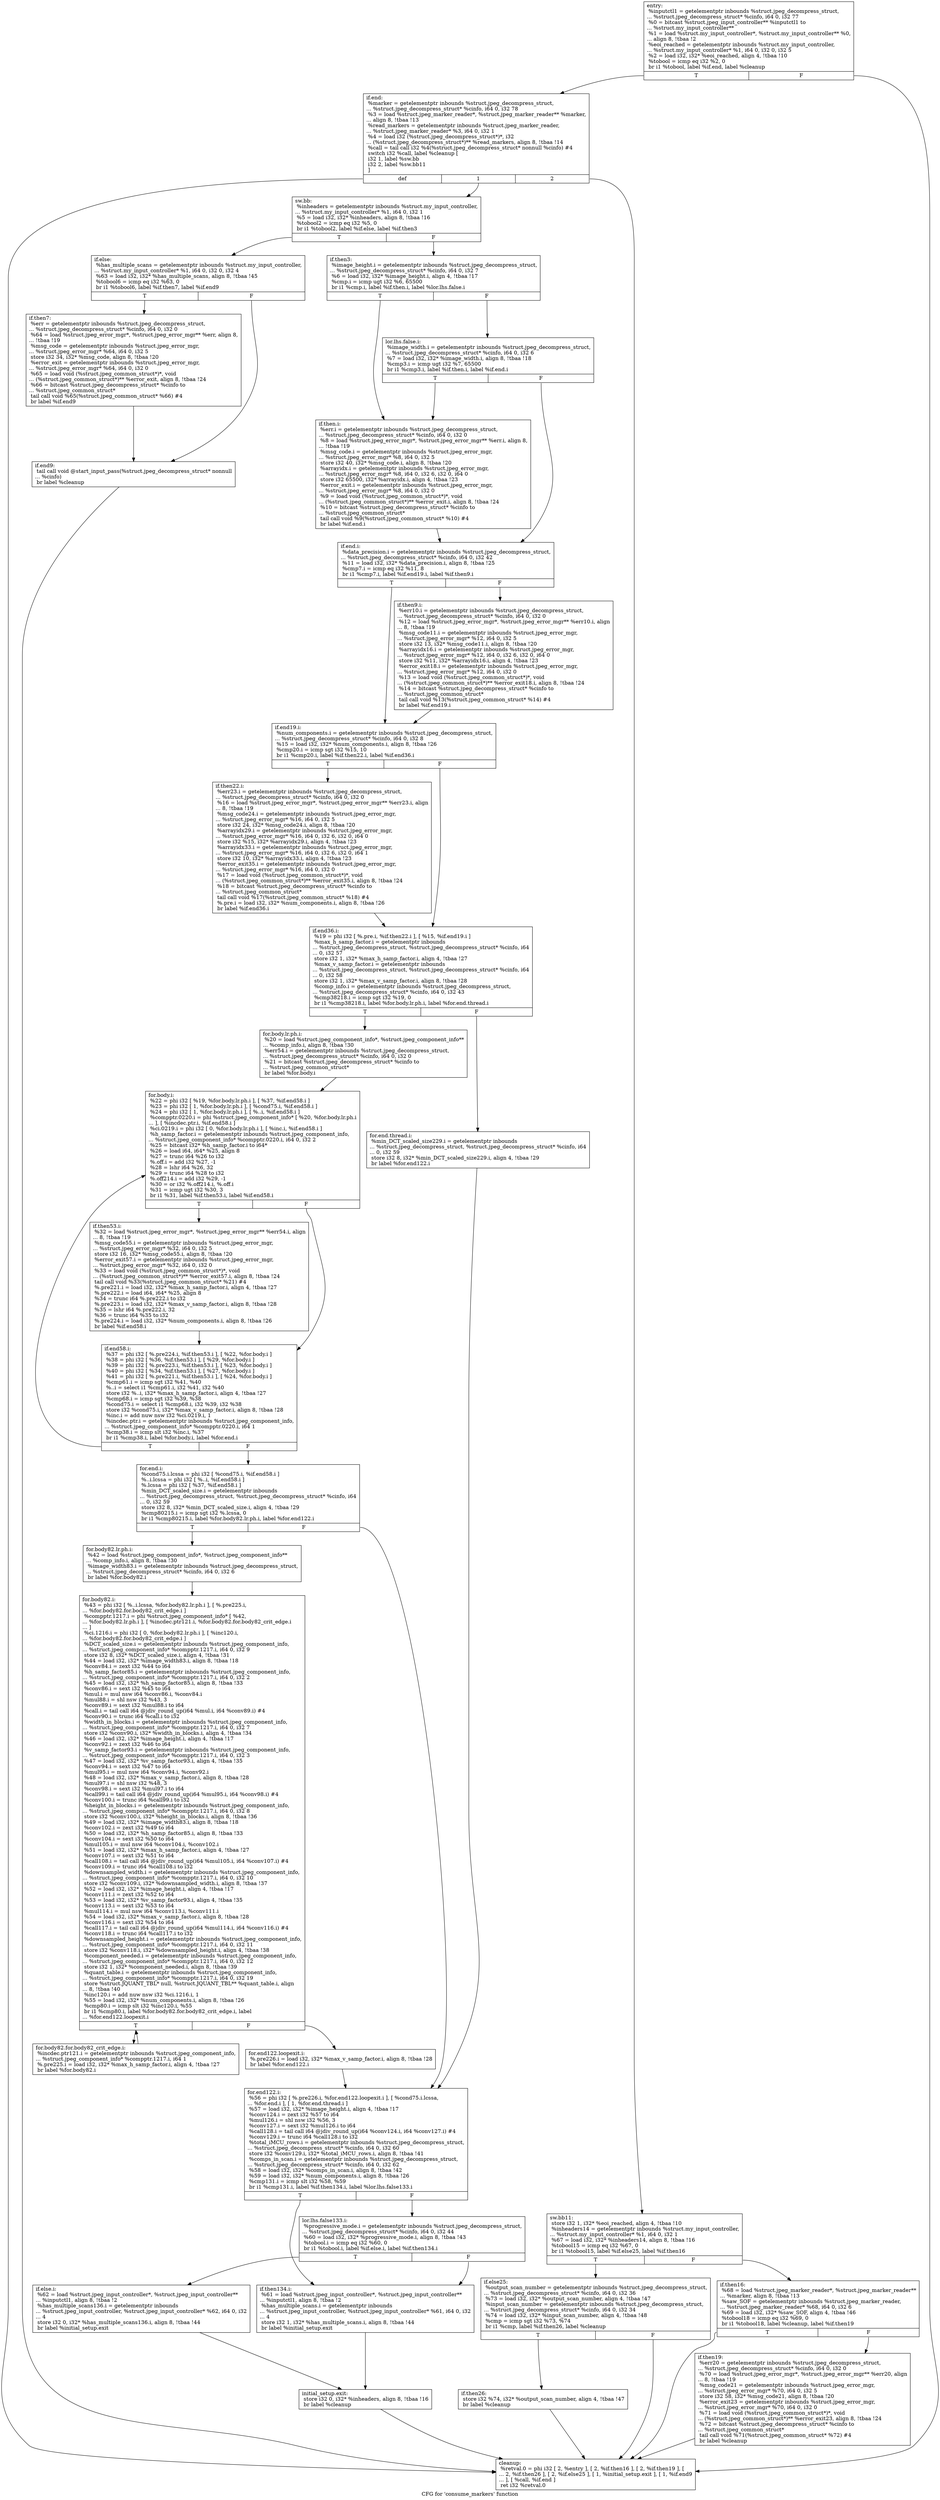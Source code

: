 digraph "CFG for 'consume_markers' function" {
	label="CFG for 'consume_markers' function";

	Node0x5178bf0 [shape=record,label="{entry:\l  %inputctl1 = getelementptr inbounds %struct.jpeg_decompress_struct,\l... %struct.jpeg_decompress_struct* %cinfo, i64 0, i32 77\l  %0 = bitcast %struct.jpeg_input_controller** %inputctl1 to\l... %struct.my_input_controller**\l  %1 = load %struct.my_input_controller*, %struct.my_input_controller** %0,\l... align 8, !tbaa !2\l  %eoi_reached = getelementptr inbounds %struct.my_input_controller,\l... %struct.my_input_controller* %1, i64 0, i32 0, i32 5\l  %2 = load i32, i32* %eoi_reached, align 4, !tbaa !10\l  %tobool = icmp eq i32 %2, 0\l  br i1 %tobool, label %if.end, label %cleanup\l|{<s0>T|<s1>F}}"];
	Node0x5178bf0:s0 -> Node0x5179bc0;
	Node0x5178bf0:s1 -> Node0x5179c70;
	Node0x5179bc0 [shape=record,label="{if.end:                                           \l  %marker = getelementptr inbounds %struct.jpeg_decompress_struct,\l... %struct.jpeg_decompress_struct* %cinfo, i64 0, i32 78\l  %3 = load %struct.jpeg_marker_reader*, %struct.jpeg_marker_reader** %marker,\l... align 8, !tbaa !13\l  %read_markers = getelementptr inbounds %struct.jpeg_marker_reader,\l... %struct.jpeg_marker_reader* %3, i64 0, i32 1\l  %4 = load i32 (%struct.jpeg_decompress_struct*)*, i32\l... (%struct.jpeg_decompress_struct*)** %read_markers, align 8, !tbaa !14\l  %call = tail call i32 %4(%struct.jpeg_decompress_struct* nonnull %cinfo) #4\l  switch i32 %call, label %cleanup [\l    i32 1, label %sw.bb\l    i32 2, label %sw.bb11\l  ]\l|{<s0>def|<s1>1|<s2>2}}"];
	Node0x5179bc0:s0 -> Node0x5179c70;
	Node0x5179bc0:s1 -> Node0x517a410;
	Node0x5179bc0:s2 -> Node0x517a520;
	Node0x517a410 [shape=record,label="{sw.bb:                                            \l  %inheaders = getelementptr inbounds %struct.my_input_controller,\l... %struct.my_input_controller* %1, i64 0, i32 1\l  %5 = load i32, i32* %inheaders, align 8, !tbaa !16\l  %tobool2 = icmp eq i32 %5, 0\l  br i1 %tobool2, label %if.else, label %if.then3\l|{<s0>T|<s1>F}}"];
	Node0x517a410:s0 -> Node0x517af70;
	Node0x517a410:s1 -> Node0x517b020;
	Node0x517b020 [shape=record,label="{if.then3:                                         \l  %image_height.i = getelementptr inbounds %struct.jpeg_decompress_struct,\l... %struct.jpeg_decompress_struct* %cinfo, i64 0, i32 7\l  %6 = load i32, i32* %image_height.i, align 4, !tbaa !17\l  %cmp.i = icmp ugt i32 %6, 65500\l  br i1 %cmp.i, label %if.then.i, label %lor.lhs.false.i\l|{<s0>T|<s1>F}}"];
	Node0x517b020:s0 -> Node0x517b490;
	Node0x517b020:s1 -> Node0x517b570;
	Node0x517b570 [shape=record,label="{lor.lhs.false.i:                                  \l  %image_width.i = getelementptr inbounds %struct.jpeg_decompress_struct,\l... %struct.jpeg_decompress_struct* %cinfo, i64 0, i32 6\l  %7 = load i32, i32* %image_width.i, align 8, !tbaa !18\l  %cmp3.i = icmp ugt i32 %7, 65500\l  br i1 %cmp3.i, label %if.then.i, label %if.end.i\l|{<s0>T|<s1>F}}"];
	Node0x517b570:s0 -> Node0x517b490;
	Node0x517b570:s1 -> Node0x517b9c0;
	Node0x517b490 [shape=record,label="{if.then.i:                                        \l  %err.i = getelementptr inbounds %struct.jpeg_decompress_struct,\l... %struct.jpeg_decompress_struct* %cinfo, i64 0, i32 0\l  %8 = load %struct.jpeg_error_mgr*, %struct.jpeg_error_mgr** %err.i, align 8,\l... !tbaa !19\l  %msg_code.i = getelementptr inbounds %struct.jpeg_error_mgr,\l... %struct.jpeg_error_mgr* %8, i64 0, i32 5\l  store i32 40, i32* %msg_code.i, align 8, !tbaa !20\l  %arrayidx.i = getelementptr inbounds %struct.jpeg_error_mgr,\l... %struct.jpeg_error_mgr* %8, i64 0, i32 6, i32 0, i64 0\l  store i32 65500, i32* %arrayidx.i, align 4, !tbaa !23\l  %error_exit.i = getelementptr inbounds %struct.jpeg_error_mgr,\l... %struct.jpeg_error_mgr* %8, i64 0, i32 0\l  %9 = load void (%struct.jpeg_common_struct*)*, void\l... (%struct.jpeg_common_struct*)** %error_exit.i, align 8, !tbaa !24\l  %10 = bitcast %struct.jpeg_decompress_struct* %cinfo to\l... %struct.jpeg_common_struct*\l  tail call void %9(%struct.jpeg_common_struct* %10) #4\l  br label %if.end.i\l}"];
	Node0x517b490 -> Node0x517b9c0;
	Node0x517b9c0 [shape=record,label="{if.end.i:                                         \l  %data_precision.i = getelementptr inbounds %struct.jpeg_decompress_struct,\l... %struct.jpeg_decompress_struct* %cinfo, i64 0, i32 42\l  %11 = load i32, i32* %data_precision.i, align 8, !tbaa !25\l  %cmp7.i = icmp eq i32 %11, 8\l  br i1 %cmp7.i, label %if.end19.i, label %if.then9.i\l|{<s0>T|<s1>F}}"];
	Node0x517b9c0:s0 -> Node0x517cc00;
	Node0x517b9c0:s1 -> Node0x5174200;
	Node0x5174200 [shape=record,label="{if.then9.i:                                       \l  %err10.i = getelementptr inbounds %struct.jpeg_decompress_struct,\l... %struct.jpeg_decompress_struct* %cinfo, i64 0, i32 0\l  %12 = load %struct.jpeg_error_mgr*, %struct.jpeg_error_mgr** %err10.i, align\l... 8, !tbaa !19\l  %msg_code11.i = getelementptr inbounds %struct.jpeg_error_mgr,\l... %struct.jpeg_error_mgr* %12, i64 0, i32 5\l  store i32 13, i32* %msg_code11.i, align 8, !tbaa !20\l  %arrayidx16.i = getelementptr inbounds %struct.jpeg_error_mgr,\l... %struct.jpeg_error_mgr* %12, i64 0, i32 6, i32 0, i64 0\l  store i32 %11, i32* %arrayidx16.i, align 4, !tbaa !23\l  %error_exit18.i = getelementptr inbounds %struct.jpeg_error_mgr,\l... %struct.jpeg_error_mgr* %12, i64 0, i32 0\l  %13 = load void (%struct.jpeg_common_struct*)*, void\l... (%struct.jpeg_common_struct*)** %error_exit18.i, align 8, !tbaa !24\l  %14 = bitcast %struct.jpeg_decompress_struct* %cinfo to\l... %struct.jpeg_common_struct*\l  tail call void %13(%struct.jpeg_common_struct* %14) #4\l  br label %if.end19.i\l}"];
	Node0x5174200 -> Node0x517cc00;
	Node0x517cc00 [shape=record,label="{if.end19.i:                                       \l  %num_components.i = getelementptr inbounds %struct.jpeg_decompress_struct,\l... %struct.jpeg_decompress_struct* %cinfo, i64 0, i32 8\l  %15 = load i32, i32* %num_components.i, align 8, !tbaa !26\l  %cmp20.i = icmp sgt i32 %15, 10\l  br i1 %cmp20.i, label %if.then22.i, label %if.end36.i\l|{<s0>T|<s1>F}}"];
	Node0x517cc00:s0 -> Node0x517f430;
	Node0x517cc00:s1 -> Node0x517f4e0;
	Node0x517f430 [shape=record,label="{if.then22.i:                                      \l  %err23.i = getelementptr inbounds %struct.jpeg_decompress_struct,\l... %struct.jpeg_decompress_struct* %cinfo, i64 0, i32 0\l  %16 = load %struct.jpeg_error_mgr*, %struct.jpeg_error_mgr** %err23.i, align\l... 8, !tbaa !19\l  %msg_code24.i = getelementptr inbounds %struct.jpeg_error_mgr,\l... %struct.jpeg_error_mgr* %16, i64 0, i32 5\l  store i32 24, i32* %msg_code24.i, align 8, !tbaa !20\l  %arrayidx29.i = getelementptr inbounds %struct.jpeg_error_mgr,\l... %struct.jpeg_error_mgr* %16, i64 0, i32 6, i32 0, i64 0\l  store i32 %15, i32* %arrayidx29.i, align 4, !tbaa !23\l  %arrayidx33.i = getelementptr inbounds %struct.jpeg_error_mgr,\l... %struct.jpeg_error_mgr* %16, i64 0, i32 6, i32 0, i64 1\l  store i32 10, i32* %arrayidx33.i, align 4, !tbaa !23\l  %error_exit35.i = getelementptr inbounds %struct.jpeg_error_mgr,\l... %struct.jpeg_error_mgr* %16, i64 0, i32 0\l  %17 = load void (%struct.jpeg_common_struct*)*, void\l... (%struct.jpeg_common_struct*)** %error_exit35.i, align 8, !tbaa !24\l  %18 = bitcast %struct.jpeg_decompress_struct* %cinfo to\l... %struct.jpeg_common_struct*\l  tail call void %17(%struct.jpeg_common_struct* %18) #4\l  %.pre.i = load i32, i32* %num_components.i, align 8, !tbaa !26\l  br label %if.end36.i\l}"];
	Node0x517f430 -> Node0x517f4e0;
	Node0x517f4e0 [shape=record,label="{if.end36.i:                                       \l  %19 = phi i32 [ %.pre.i, %if.then22.i ], [ %15, %if.end19.i ]\l  %max_h_samp_factor.i = getelementptr inbounds\l... %struct.jpeg_decompress_struct, %struct.jpeg_decompress_struct* %cinfo, i64\l... 0, i32 57\l  store i32 1, i32* %max_h_samp_factor.i, align 4, !tbaa !27\l  %max_v_samp_factor.i = getelementptr inbounds\l... %struct.jpeg_decompress_struct, %struct.jpeg_decompress_struct* %cinfo, i64\l... 0, i32 58\l  store i32 1, i32* %max_v_samp_factor.i, align 8, !tbaa !28\l  %comp_info.i = getelementptr inbounds %struct.jpeg_decompress_struct,\l... %struct.jpeg_decompress_struct* %cinfo, i64 0, i32 43\l  %cmp38218.i = icmp sgt i32 %19, 0\l  br i1 %cmp38218.i, label %for.body.lr.ph.i, label %for.end.thread.i\l|{<s0>T|<s1>F}}"];
	Node0x517f4e0:s0 -> Node0x517beb0;
	Node0x517f4e0:s1 -> Node0x517bfb0;
	Node0x517bfb0 [shape=record,label="{for.end.thread.i:                                 \l  %min_DCT_scaled_size229.i = getelementptr inbounds\l... %struct.jpeg_decompress_struct, %struct.jpeg_decompress_struct* %cinfo, i64\l... 0, i32 59\l  store i32 8, i32* %min_DCT_scaled_size229.i, align 4, !tbaa !29\l  br label %for.end122.i\l}"];
	Node0x517bfb0 -> Node0x5181630;
	Node0x517beb0 [shape=record,label="{for.body.lr.ph.i:                                 \l  %20 = load %struct.jpeg_component_info*, %struct.jpeg_component_info**\l... %comp_info.i, align 8, !tbaa !30\l  %err54.i = getelementptr inbounds %struct.jpeg_decompress_struct,\l... %struct.jpeg_decompress_struct* %cinfo, i64 0, i32 0\l  %21 = bitcast %struct.jpeg_decompress_struct* %cinfo to\l... %struct.jpeg_common_struct*\l  br label %for.body.i\l}"];
	Node0x517beb0 -> Node0x51818f0;
	Node0x51818f0 [shape=record,label="{for.body.i:                                       \l  %22 = phi i32 [ %19, %for.body.lr.ph.i ], [ %37, %if.end58.i ]\l  %23 = phi i32 [ 1, %for.body.lr.ph.i ], [ %cond75.i, %if.end58.i ]\l  %24 = phi i32 [ 1, %for.body.lr.ph.i ], [ %..i, %if.end58.i ]\l  %compptr.0220.i = phi %struct.jpeg_component_info* [ %20, %for.body.lr.ph.i\l... ], [ %incdec.ptr.i, %if.end58.i ]\l  %ci.0219.i = phi i32 [ 0, %for.body.lr.ph.i ], [ %inc.i, %if.end58.i ]\l  %h_samp_factor.i = getelementptr inbounds %struct.jpeg_component_info,\l... %struct.jpeg_component_info* %compptr.0220.i, i64 0, i32 2\l  %25 = bitcast i32* %h_samp_factor.i to i64*\l  %26 = load i64, i64* %25, align 8\l  %27 = trunc i64 %26 to i32\l  %.off.i = add i32 %27, -1\l  %28 = lshr i64 %26, 32\l  %29 = trunc i64 %28 to i32\l  %.off214.i = add i32 %29, -1\l  %30 = or i32 %.off214.i, %.off.i\l  %31 = icmp ugt i32 %30, 3\l  br i1 %31, label %if.then53.i, label %if.end58.i\l|{<s0>T|<s1>F}}"];
	Node0x51818f0:s0 -> Node0x5182760;
	Node0x51818f0:s1 -> Node0x5181a80;
	Node0x5182760 [shape=record,label="{if.then53.i:                                      \l  %32 = load %struct.jpeg_error_mgr*, %struct.jpeg_error_mgr** %err54.i, align\l... 8, !tbaa !19\l  %msg_code55.i = getelementptr inbounds %struct.jpeg_error_mgr,\l... %struct.jpeg_error_mgr* %32, i64 0, i32 5\l  store i32 16, i32* %msg_code55.i, align 8, !tbaa !20\l  %error_exit57.i = getelementptr inbounds %struct.jpeg_error_mgr,\l... %struct.jpeg_error_mgr* %32, i64 0, i32 0\l  %33 = load void (%struct.jpeg_common_struct*)*, void\l... (%struct.jpeg_common_struct*)** %error_exit57.i, align 8, !tbaa !24\l  tail call void %33(%struct.jpeg_common_struct* %21) #4\l  %.pre221.i = load i32, i32* %max_h_samp_factor.i, align 4, !tbaa !27\l  %.pre222.i = load i64, i64* %25, align 8\l  %34 = trunc i64 %.pre222.i to i32\l  %.pre223.i = load i32, i32* %max_v_samp_factor.i, align 8, !tbaa !28\l  %35 = lshr i64 %.pre222.i, 32\l  %36 = trunc i64 %35 to i32\l  %.pre224.i = load i32, i32* %num_components.i, align 8, !tbaa !26\l  br label %if.end58.i\l}"];
	Node0x5182760 -> Node0x5181a80;
	Node0x5181a80 [shape=record,label="{if.end58.i:                                       \l  %37 = phi i32 [ %.pre224.i, %if.then53.i ], [ %22, %for.body.i ]\l  %38 = phi i32 [ %36, %if.then53.i ], [ %29, %for.body.i ]\l  %39 = phi i32 [ %.pre223.i, %if.then53.i ], [ %23, %for.body.i ]\l  %40 = phi i32 [ %34, %if.then53.i ], [ %27, %for.body.i ]\l  %41 = phi i32 [ %.pre221.i, %if.then53.i ], [ %24, %for.body.i ]\l  %cmp61.i = icmp sgt i32 %41, %40\l  %..i = select i1 %cmp61.i, i32 %41, i32 %40\l  store i32 %..i, i32* %max_h_samp_factor.i, align 4, !tbaa !27\l  %cmp68.i = icmp sgt i32 %39, %38\l  %cond75.i = select i1 %cmp68.i, i32 %39, i32 %38\l  store i32 %cond75.i, i32* %max_v_samp_factor.i, align 8, !tbaa !28\l  %inc.i = add nuw nsw i32 %ci.0219.i, 1\l  %incdec.ptr.i = getelementptr inbounds %struct.jpeg_component_info,\l... %struct.jpeg_component_info* %compptr.0220.i, i64 1\l  %cmp38.i = icmp slt i32 %inc.i, %37\l  br i1 %cmp38.i, label %for.body.i, label %for.end.i\l|{<s0>T|<s1>F}}"];
	Node0x5181a80:s0 -> Node0x51818f0;
	Node0x5181a80:s1 -> Node0x5184560;
	Node0x5184560 [shape=record,label="{for.end.i:                                        \l  %cond75.i.lcssa = phi i32 [ %cond75.i, %if.end58.i ]\l  %..i.lcssa = phi i32 [ %..i, %if.end58.i ]\l  %.lcssa = phi i32 [ %37, %if.end58.i ]\l  %min_DCT_scaled_size.i = getelementptr inbounds\l... %struct.jpeg_decompress_struct, %struct.jpeg_decompress_struct* %cinfo, i64\l... 0, i32 59\l  store i32 8, i32* %min_DCT_scaled_size.i, align 4, !tbaa !29\l  %cmp80215.i = icmp sgt i32 %.lcssa, 0\l  br i1 %cmp80215.i, label %for.body82.lr.ph.i, label %for.end122.i\l|{<s0>T|<s1>F}}"];
	Node0x5184560:s0 -> Node0x517d3f0;
	Node0x5184560:s1 -> Node0x5181630;
	Node0x517d3f0 [shape=record,label="{for.body82.lr.ph.i:                               \l  %42 = load %struct.jpeg_component_info*, %struct.jpeg_component_info**\l... %comp_info.i, align 8, !tbaa !30\l  %image_width83.i = getelementptr inbounds %struct.jpeg_decompress_struct,\l... %struct.jpeg_decompress_struct* %cinfo, i64 0, i32 6\l  br label %for.body82.i\l}"];
	Node0x517d3f0 -> Node0x5185ee0;
	Node0x5185ee0 [shape=record,label="{for.body82.i:                                     \l  %43 = phi i32 [ %..i.lcssa, %for.body82.lr.ph.i ], [ %.pre225.i,\l... %for.body82.for.body82_crit_edge.i ]\l  %compptr.1217.i = phi %struct.jpeg_component_info* [ %42,\l... %for.body82.lr.ph.i ], [ %incdec.ptr121.i, %for.body82.for.body82_crit_edge.i\l... ]\l  %ci.1216.i = phi i32 [ 0, %for.body82.lr.ph.i ], [ %inc120.i,\l... %for.body82.for.body82_crit_edge.i ]\l  %DCT_scaled_size.i = getelementptr inbounds %struct.jpeg_component_info,\l... %struct.jpeg_component_info* %compptr.1217.i, i64 0, i32 9\l  store i32 8, i32* %DCT_scaled_size.i, align 4, !tbaa !31\l  %44 = load i32, i32* %image_width83.i, align 8, !tbaa !18\l  %conv84.i = zext i32 %44 to i64\l  %h_samp_factor85.i = getelementptr inbounds %struct.jpeg_component_info,\l... %struct.jpeg_component_info* %compptr.1217.i, i64 0, i32 2\l  %45 = load i32, i32* %h_samp_factor85.i, align 8, !tbaa !33\l  %conv86.i = sext i32 %45 to i64\l  %mul.i = mul nsw i64 %conv86.i, %conv84.i\l  %mul88.i = shl nsw i32 %43, 3\l  %conv89.i = sext i32 %mul88.i to i64\l  %call.i = tail call i64 @jdiv_round_up(i64 %mul.i, i64 %conv89.i) #4\l  %conv90.i = trunc i64 %call.i to i32\l  %width_in_blocks.i = getelementptr inbounds %struct.jpeg_component_info,\l... %struct.jpeg_component_info* %compptr.1217.i, i64 0, i32 7\l  store i32 %conv90.i, i32* %width_in_blocks.i, align 4, !tbaa !34\l  %46 = load i32, i32* %image_height.i, align 4, !tbaa !17\l  %conv92.i = zext i32 %46 to i64\l  %v_samp_factor93.i = getelementptr inbounds %struct.jpeg_component_info,\l... %struct.jpeg_component_info* %compptr.1217.i, i64 0, i32 3\l  %47 = load i32, i32* %v_samp_factor93.i, align 4, !tbaa !35\l  %conv94.i = sext i32 %47 to i64\l  %mul95.i = mul nsw i64 %conv94.i, %conv92.i\l  %48 = load i32, i32* %max_v_samp_factor.i, align 8, !tbaa !28\l  %mul97.i = shl nsw i32 %48, 3\l  %conv98.i = sext i32 %mul97.i to i64\l  %call99.i = tail call i64 @jdiv_round_up(i64 %mul95.i, i64 %conv98.i) #4\l  %conv100.i = trunc i64 %call99.i to i32\l  %height_in_blocks.i = getelementptr inbounds %struct.jpeg_component_info,\l... %struct.jpeg_component_info* %compptr.1217.i, i64 0, i32 8\l  store i32 %conv100.i, i32* %height_in_blocks.i, align 8, !tbaa !36\l  %49 = load i32, i32* %image_width83.i, align 8, !tbaa !18\l  %conv102.i = zext i32 %49 to i64\l  %50 = load i32, i32* %h_samp_factor85.i, align 8, !tbaa !33\l  %conv104.i = sext i32 %50 to i64\l  %mul105.i = mul nsw i64 %conv104.i, %conv102.i\l  %51 = load i32, i32* %max_h_samp_factor.i, align 4, !tbaa !27\l  %conv107.i = sext i32 %51 to i64\l  %call108.i = tail call i64 @jdiv_round_up(i64 %mul105.i, i64 %conv107.i) #4\l  %conv109.i = trunc i64 %call108.i to i32\l  %downsampled_width.i = getelementptr inbounds %struct.jpeg_component_info,\l... %struct.jpeg_component_info* %compptr.1217.i, i64 0, i32 10\l  store i32 %conv109.i, i32* %downsampled_width.i, align 8, !tbaa !37\l  %52 = load i32, i32* %image_height.i, align 4, !tbaa !17\l  %conv111.i = zext i32 %52 to i64\l  %53 = load i32, i32* %v_samp_factor93.i, align 4, !tbaa !35\l  %conv113.i = sext i32 %53 to i64\l  %mul114.i = mul nsw i64 %conv113.i, %conv111.i\l  %54 = load i32, i32* %max_v_samp_factor.i, align 8, !tbaa !28\l  %conv116.i = sext i32 %54 to i64\l  %call117.i = tail call i64 @jdiv_round_up(i64 %mul114.i, i64 %conv116.i) #4\l  %conv118.i = trunc i64 %call117.i to i32\l  %downsampled_height.i = getelementptr inbounds %struct.jpeg_component_info,\l... %struct.jpeg_component_info* %compptr.1217.i, i64 0, i32 11\l  store i32 %conv118.i, i32* %downsampled_height.i, align 4, !tbaa !38\l  %component_needed.i = getelementptr inbounds %struct.jpeg_component_info,\l... %struct.jpeg_component_info* %compptr.1217.i, i64 0, i32 12\l  store i32 1, i32* %component_needed.i, align 8, !tbaa !39\l  %quant_table.i = getelementptr inbounds %struct.jpeg_component_info,\l... %struct.jpeg_component_info* %compptr.1217.i, i64 0, i32 19\l  store %struct.JQUANT_TBL* null, %struct.JQUANT_TBL** %quant_table.i, align\l... 8, !tbaa !40\l  %inc120.i = add nuw nsw i32 %ci.1216.i, 1\l  %55 = load i32, i32* %num_components.i, align 8, !tbaa !26\l  %cmp80.i = icmp slt i32 %inc120.i, %55\l  br i1 %cmp80.i, label %for.body82.for.body82_crit_edge.i, label\l... %for.end122.loopexit.i\l|{<s0>T|<s1>F}}"];
	Node0x5185ee0:s0 -> Node0x5186090;
	Node0x5185ee0:s1 -> Node0x518cb30;
	Node0x5186090 [shape=record,label="{for.body82.for.body82_crit_edge.i:                \l  %incdec.ptr121.i = getelementptr inbounds %struct.jpeg_component_info,\l... %struct.jpeg_component_info* %compptr.1217.i, i64 1\l  %.pre225.i = load i32, i32* %max_h_samp_factor.i, align 4, !tbaa !27\l  br label %for.body82.i\l}"];
	Node0x5186090 -> Node0x5185ee0;
	Node0x518cb30 [shape=record,label="{for.end122.loopexit.i:                            \l  %.pre226.i = load i32, i32* %max_v_samp_factor.i, align 8, !tbaa !28\l  br label %for.end122.i\l}"];
	Node0x518cb30 -> Node0x5181630;
	Node0x5181630 [shape=record,label="{for.end122.i:                                     \l  %56 = phi i32 [ %.pre226.i, %for.end122.loopexit.i ], [ %cond75.i.lcssa,\l... %for.end.i ], [ 1, %for.end.thread.i ]\l  %57 = load i32, i32* %image_height.i, align 4, !tbaa !17\l  %conv124.i = zext i32 %57 to i64\l  %mul126.i = shl nsw i32 %56, 3\l  %conv127.i = sext i32 %mul126.i to i64\l  %call128.i = tail call i64 @jdiv_round_up(i64 %conv124.i, i64 %conv127.i) #4\l  %conv129.i = trunc i64 %call128.i to i32\l  %total_iMCU_rows.i = getelementptr inbounds %struct.jpeg_decompress_struct,\l... %struct.jpeg_decompress_struct* %cinfo, i64 0, i32 60\l  store i32 %conv129.i, i32* %total_iMCU_rows.i, align 8, !tbaa !41\l  %comps_in_scan.i = getelementptr inbounds %struct.jpeg_decompress_struct,\l... %struct.jpeg_decompress_struct* %cinfo, i64 0, i32 62\l  %58 = load i32, i32* %comps_in_scan.i, align 8, !tbaa !42\l  %59 = load i32, i32* %num_components.i, align 8, !tbaa !26\l  %cmp131.i = icmp slt i32 %58, %59\l  br i1 %cmp131.i, label %if.then134.i, label %lor.lhs.false133.i\l|{<s0>T|<s1>F}}"];
	Node0x5181630:s0 -> Node0x518d740;
	Node0x5181630:s1 -> Node0x518d850;
	Node0x518d850 [shape=record,label="{lor.lhs.false133.i:                               \l  %progressive_mode.i = getelementptr inbounds %struct.jpeg_decompress_struct,\l... %struct.jpeg_decompress_struct* %cinfo, i64 0, i32 44\l  %60 = load i32, i32* %progressive_mode.i, align 8, !tbaa !43\l  %tobool.i = icmp eq i32 %60, 0\l  br i1 %tobool.i, label %if.else.i, label %if.then134.i\l|{<s0>T|<s1>F}}"];
	Node0x518d850:s0 -> Node0x518dcb0;
	Node0x518d850:s1 -> Node0x518d740;
	Node0x518d740 [shape=record,label="{if.then134.i:                                     \l  %61 = load %struct.jpeg_input_controller*, %struct.jpeg_input_controller**\l... %inputctl1, align 8, !tbaa !2\l  %has_multiple_scans.i = getelementptr inbounds\l... %struct.jpeg_input_controller, %struct.jpeg_input_controller* %61, i64 0, i32\l... 4\l  store i32 1, i32* %has_multiple_scans.i, align 8, !tbaa !44\l  br label %initial_setup.exit\l}"];
	Node0x518d740 -> Node0x518e0e0;
	Node0x518dcb0 [shape=record,label="{if.else.i:                                        \l  %62 = load %struct.jpeg_input_controller*, %struct.jpeg_input_controller**\l... %inputctl1, align 8, !tbaa !2\l  %has_multiple_scans136.i = getelementptr inbounds\l... %struct.jpeg_input_controller, %struct.jpeg_input_controller* %62, i64 0, i32\l... 4\l  store i32 0, i32* %has_multiple_scans136.i, align 8, !tbaa !44\l  br label %initial_setup.exit\l}"];
	Node0x518dcb0 -> Node0x518e0e0;
	Node0x518e0e0 [shape=record,label="{initial_setup.exit:                               \l  store i32 0, i32* %inheaders, align 8, !tbaa !16\l  br label %cleanup\l}"];
	Node0x518e0e0 -> Node0x5179c70;
	Node0x517af70 [shape=record,label="{if.else:                                          \l  %has_multiple_scans = getelementptr inbounds %struct.my_input_controller,\l... %struct.my_input_controller* %1, i64 0, i32 0, i32 4\l  %63 = load i32, i32* %has_multiple_scans, align 8, !tbaa !45\l  %tobool6 = icmp eq i32 %63, 0\l  br i1 %tobool6, label %if.then7, label %if.end9\l|{<s0>T|<s1>F}}"];
	Node0x517af70:s0 -> Node0x518f1d0;
	Node0x517af70:s1 -> Node0x518f2b0;
	Node0x518f1d0 [shape=record,label="{if.then7:                                         \l  %err = getelementptr inbounds %struct.jpeg_decompress_struct,\l... %struct.jpeg_decompress_struct* %cinfo, i64 0, i32 0\l  %64 = load %struct.jpeg_error_mgr*, %struct.jpeg_error_mgr** %err, align 8,\l... !tbaa !19\l  %msg_code = getelementptr inbounds %struct.jpeg_error_mgr,\l... %struct.jpeg_error_mgr* %64, i64 0, i32 5\l  store i32 34, i32* %msg_code, align 8, !tbaa !20\l  %error_exit = getelementptr inbounds %struct.jpeg_error_mgr,\l... %struct.jpeg_error_mgr* %64, i64 0, i32 0\l  %65 = load void (%struct.jpeg_common_struct*)*, void\l... (%struct.jpeg_common_struct*)** %error_exit, align 8, !tbaa !24\l  %66 = bitcast %struct.jpeg_decompress_struct* %cinfo to\l... %struct.jpeg_common_struct*\l  tail call void %65(%struct.jpeg_common_struct* %66) #4\l  br label %if.end9\l}"];
	Node0x518f1d0 -> Node0x518f2b0;
	Node0x518f2b0 [shape=record,label="{if.end9:                                          \l  tail call void @start_input_pass(%struct.jpeg_decompress_struct* nonnull\l... %cinfo)\l  br label %cleanup\l}"];
	Node0x518f2b0 -> Node0x5179c70;
	Node0x517a520 [shape=record,label="{sw.bb11:                                          \l  store i32 1, i32* %eoi_reached, align 4, !tbaa !10\l  %inheaders14 = getelementptr inbounds %struct.my_input_controller,\l... %struct.my_input_controller* %1, i64 0, i32 1\l  %67 = load i32, i32* %inheaders14, align 8, !tbaa !16\l  %tobool15 = icmp eq i32 %67, 0\l  br i1 %tobool15, label %if.else25, label %if.then16\l|{<s0>T|<s1>F}}"];
	Node0x517a520:s0 -> Node0x518fe30;
	Node0x517a520:s1 -> Node0x518ff10;
	Node0x518ff10 [shape=record,label="{if.then16:                                        \l  %68 = load %struct.jpeg_marker_reader*, %struct.jpeg_marker_reader**\l... %marker, align 8, !tbaa !13\l  %saw_SOF = getelementptr inbounds %struct.jpeg_marker_reader,\l... %struct.jpeg_marker_reader* %68, i64 0, i32 6\l  %69 = load i32, i32* %saw_SOF, align 4, !tbaa !46\l  %tobool18 = icmp eq i32 %69, 0\l  br i1 %tobool18, label %cleanup, label %if.then19\l|{<s0>T|<s1>F}}"];
	Node0x518ff10:s0 -> Node0x5179c70;
	Node0x518ff10:s1 -> Node0x5190970;
	Node0x5190970 [shape=record,label="{if.then19:                                        \l  %err20 = getelementptr inbounds %struct.jpeg_decompress_struct,\l... %struct.jpeg_decompress_struct* %cinfo, i64 0, i32 0\l  %70 = load %struct.jpeg_error_mgr*, %struct.jpeg_error_mgr** %err20, align\l... 8, !tbaa !19\l  %msg_code21 = getelementptr inbounds %struct.jpeg_error_mgr,\l... %struct.jpeg_error_mgr* %70, i64 0, i32 5\l  store i32 58, i32* %msg_code21, align 8, !tbaa !20\l  %error_exit23 = getelementptr inbounds %struct.jpeg_error_mgr,\l... %struct.jpeg_error_mgr* %70, i64 0, i32 0\l  %71 = load void (%struct.jpeg_common_struct*)*, void\l... (%struct.jpeg_common_struct*)** %error_exit23, align 8, !tbaa !24\l  %72 = bitcast %struct.jpeg_decompress_struct* %cinfo to\l... %struct.jpeg_common_struct*\l  tail call void %71(%struct.jpeg_common_struct* %72) #4\l  br label %cleanup\l}"];
	Node0x5190970 -> Node0x5179c70;
	Node0x518fe30 [shape=record,label="{if.else25:                                        \l  %output_scan_number = getelementptr inbounds %struct.jpeg_decompress_struct,\l... %struct.jpeg_decompress_struct* %cinfo, i64 0, i32 36\l  %73 = load i32, i32* %output_scan_number, align 4, !tbaa !47\l  %input_scan_number = getelementptr inbounds %struct.jpeg_decompress_struct,\l... %struct.jpeg_decompress_struct* %cinfo, i64 0, i32 34\l  %74 = load i32, i32* %input_scan_number, align 4, !tbaa !48\l  %cmp = icmp sgt i32 %73, %74\l  br i1 %cmp, label %if.then26, label %cleanup\l|{<s0>T|<s1>F}}"];
	Node0x518fe30:s0 -> Node0x5191580;
	Node0x518fe30:s1 -> Node0x5179c70;
	Node0x5191580 [shape=record,label="{if.then26:                                        \l  store i32 %74, i32* %output_scan_number, align 4, !tbaa !47\l  br label %cleanup\l}"];
	Node0x5191580 -> Node0x5179c70;
	Node0x5179c70 [shape=record,label="{cleanup:                                          \l  %retval.0 = phi i32 [ 2, %entry ], [ 2, %if.then16 ], [ 2, %if.then19 ], [\l... 2, %if.then26 ], [ 2, %if.else25 ], [ 1, %initial_setup.exit ], [ 1, %if.end9\l... ], [ %call, %if.end ]\l  ret i32 %retval.0\l}"];
}
